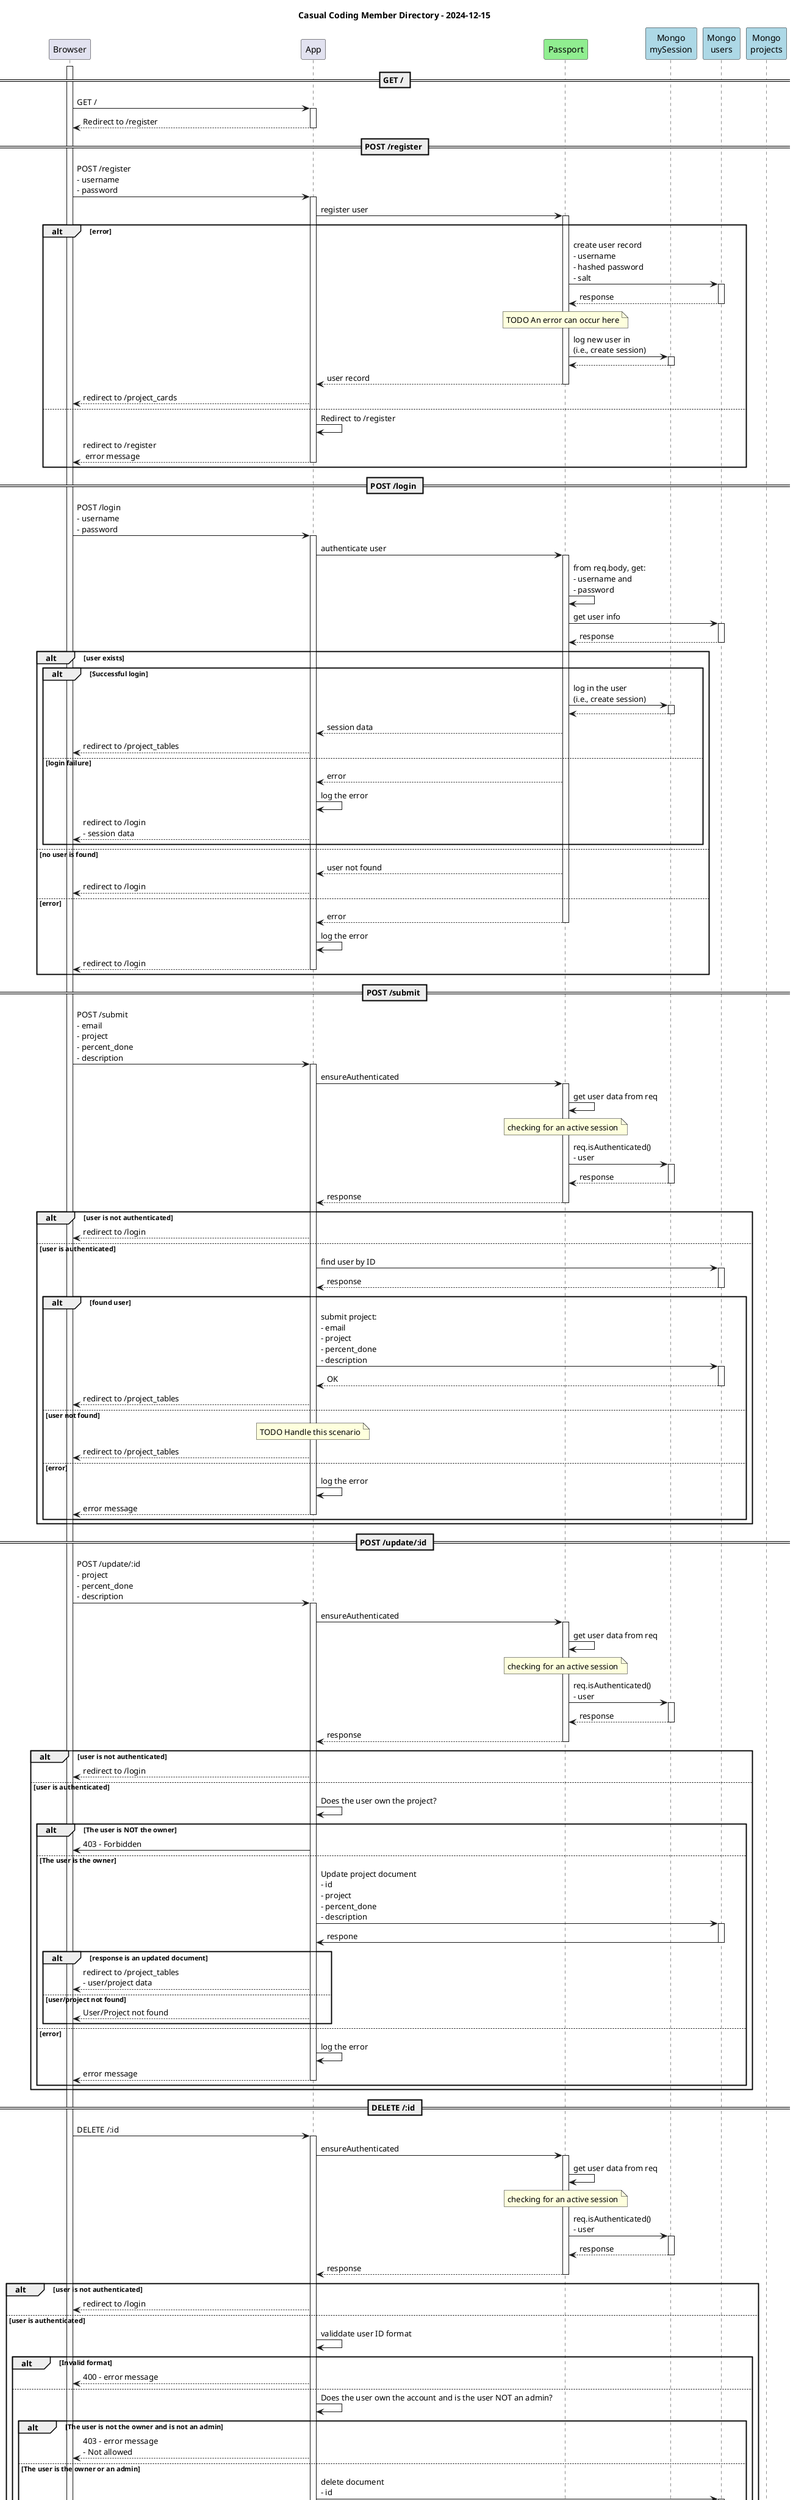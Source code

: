 @startuml
title Casual Coding Member Directory - 2024-12-15

participant Browser
participant App
participant Passport #lightgreen
participant "Mongo\nmySession" as MySession #lightblue
participant "Mongo\nusers" as Users #lightblue
participant "Mongo\nprojects" as Projects #lightblue

activate Browser

== GET / ==
Browser -> App : GET /
activate App
App --> Browser : Redirect to /register
deactivate App


== POST /register ==
Browser -> App : POST /register\n- username\n- password
activate App
App -> Passport: register user
activate Passport
alt error
  Passport -> Users: create user record\n- username\n- hashed password\n- salt
  activate Users
  Users --> Passport: response
  note over Passport: TODO An error can occur here
  deactivate Users
  Passport -> MySession: log new user in\n(i.e., create session)
  activate MySession
  MySession --> Passport
  deactivate MySession
  Passport --> App: user record
  deactivate Passport
  App --> Browser: redirect to /project_cards
else
  App -> App: Redirect to /register
  App --> Browser: redirect to /register\n error message
  deactivate App
end


== POST /login ==
Browser -> App: POST /login\n- username\n- password
activate App
App -> Passport: authenticate user
activate Passport
Passport -> Passport: from req.body, get:\n- username and\n- password
'  passport.authenticate("local", function (err, user, info) {
Passport -> Users: get user info
activate Users
Users --> Passport: response
deactivate Users
alt user exists
  alt Successful login
    Passport -> MySession: log in the user\n(i.e., create session)
    activate MySession
    MySession --> Passport
    deactivate MySession
    Passport --> App: session data
    App --> Browser: redirect to /project_tables
  else login failure
    Passport --> App: error
    App -> App: log the error
    App --> Browser: redirect to /login\n- session data
  end
else no user is found
  Passport --> App: user not found
  App --> Browser: redirect to /login
else error
  Passport --> App: error
  deactivate Passport
  App -> App: log the error
  App --> Browser: redirect to /login
  deactivate App
end


== POST /submit == 
Browser -> App: POST /submit\n- email\n- project\n- percent_done\n- description
activate App
'MIDDLEWARE
App -> Passport: ensureAuthenticated
activate Passport
Passport -> Passport: get user data from req
note over Passport: checking for an active session
Passport -> MySession: req.isAuthenticated()\n- user
activate MySession
MySession --> Passport: response
deactivate MySession
Passport --> App: response
deactivate Passport
alt user is not authenticated
  App --> Browser: redirect to /login
else user is authenticated
  App -> Users: find user by ID
  activate Users
  Users --> App: response
  deactivate Users
  alt found user
    App -> Users: submit project:\n- email\n- project\n- percent_done\n- description
    activate Users
    Users --> App: OK
    deactivate Users
    App --> Browser: redirect to /project_tables
  else user not found
    note over App: TODO Handle this scenario
    App --> Browser: redirect to /project_tables
  else error
    App -> App: log the error
    App --> Browser: error message
    deactivate App
  end
end

== POST /update/:id ==
Browser -> App: POST /update/:id\n- project\n- percent_done\n- description
activate App
'MIDDLEWARE
App -> Passport: ensureAuthenticated
activate Passport
Passport -> Passport: get user data from req
note over Passport: checking for an active session
Passport -> MySession: req.isAuthenticated()\n- user
activate MySession
MySession --> Passport: response
deactivate MySession
Passport --> App: response
deactivate Passport
alt user is not authenticated
  App --> Browser: redirect to /login
else user is authenticated
  App -> App: Does the user own the project?
  alt The user is NOT the owner
    App -> Browser: 403 - Forbidden
  else The user is the owner
    App -> Users: Update project document\n- id\n- project\n- percent_done\n- description
    activate Users
    Users -> App: respone
    deactivate Users
    alt response is an updated document
      App --> Browser: redirect to /project_tables\n- user/project data
    else user/project not found
      App --> Browser: User/Project not found
    end
  else error
    App -> App: log the error
    App --> Browser: error message
    deactivate App
  end
end


== DELETE /:id ==
Browser -> App: DELETE /:id
activate App
'MIDDLEWARE
App -> Passport: ensureAuthenticated
activate Passport
Passport -> Passport: get user data from req
note over Passport: checking for an active session
Passport -> MySession: req.isAuthenticated()\n- user
activate MySession
MySession --> Passport: response
deactivate MySession
Passport --> App: response
deactivate Passport
alt user is not authenticated
  App --> Browser: redirect to /login
else user is authenticated
'  const userId = req.params.id;
  App -> App: validdate user ID format
  alt Invalid format
    App --> Browser: 400 - error message
  else
    ' Check authorization
    App-> App: Does the user own the account and is the user NOT an admin? 
    alt The user is not the owner and is not an admin
      App --> Browser: 403 - error message\n- Not allowed
    else The user is the owner or an admin
      ' Perform the delete operation
      '  User.findByIdAndDelete(userId)
      App -> Users: delete document\n- id
      activate Users
      Users --> App: response
      deactivate Users
      '    .then(deletedUser => {
      alt user not found
        App -> Browser: 404 - error: user not found
      else
        App -> App: Who is the user?
        alt user is the account owner
          ' The currently logged-in user is deleting their own account, log them out
          App -> Passport: Log the user out.\nreq.logout()
          activate Passport
          Passport -> MySession: delete the session
          activate MySession
          MySession -> Passport: response
          deactivate MySession
          Passport -> App: response
          deactivate Passport
          alt logout error
            App -> App: Log the logout error
            App -> Browser: 500 - error: Error logging out after account deletion
          else user is logged out
            App -> Passport: destroy the session\n req.session.destroy()
            activate Passport
            Passport -> App: respone
            deactivate Passport
            alt error deleting the session
              App -> App: Log the error - Error destroying session.
              App-> Browser: 500 - error - Error destroying session after account deletion.
            else the session was successfully deleted
              App -> App: Clear the session cookie
              App-> Browser: "Account deleted successfully and session terminated."
            end
          end
        else user is an admin
          App --> Browser: user deleted successfully
        end
      else error
        App -> App: log error deleting user
        App --> Browser: error message - Internal Server Error
        deactivate App
      end
    end
  end
end

deactivate Browser
@enduml